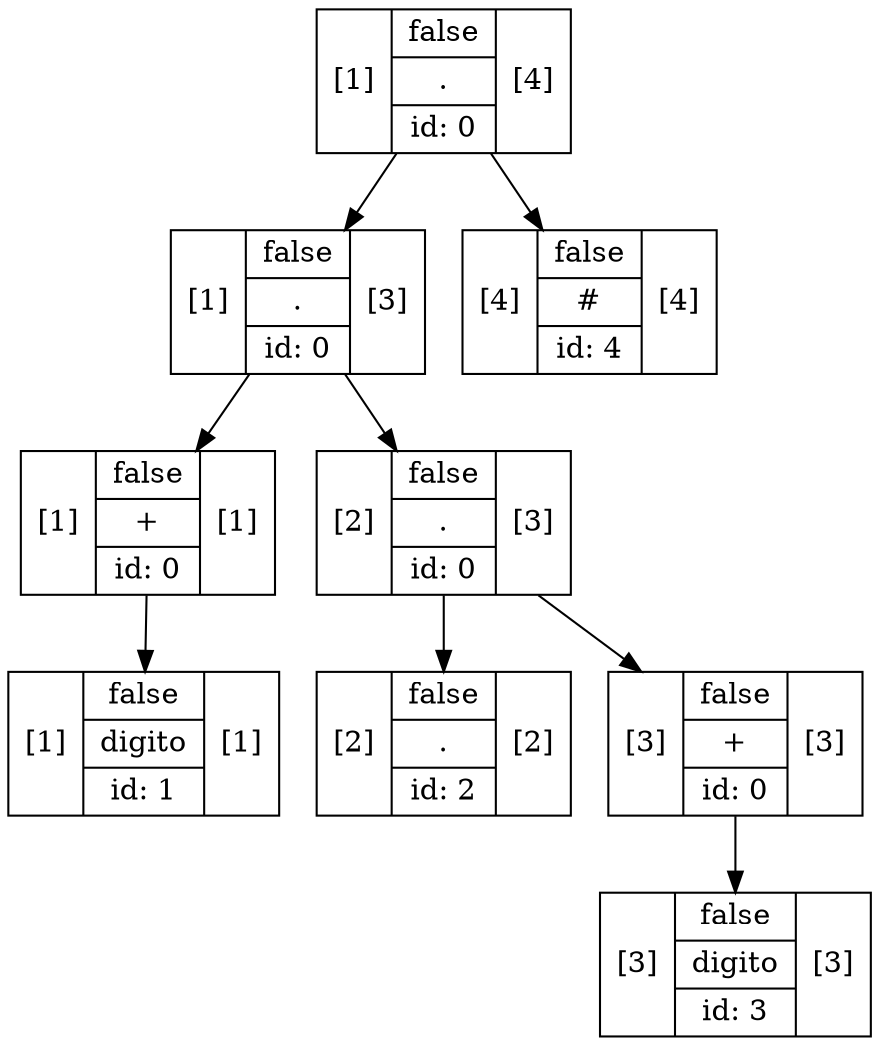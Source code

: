 digraph structs {
    node [shape=record];-65[label="[1]|{false|{.}|id: 0}|[4]"];
-64[label="[1]|{false|{.}|id: 0}|[3]"];
-61[label="[1]|{false|{+}|id: 0}|[1]"];
1[label="[1]|{false|{digito}|id: 1}|[1]"];
-64[label="[1]|{false|{.}|id: 0}|[3]"];
-63[label="[2]|{false|{.}|id: 0}|[3]"];
2[label="[2]|{false|{.}|id: 2}|[2]"];
-63[label="[2]|{false|{.}|id: 0}|[3]"];
-62[label="[3]|{false|{+}|id: 0}|[3]"];
3[label="[3]|{false|{digito}|id: 3}|[3]"];
-65[label="[1]|{false|{.}|id: 0}|[4]"];
4[label="[4]|{false|{#}|id: 4}|[4]"];
-65 -> -64;
-64 -> -61;
-61 -> 1;
-64 -> -63;
-63 -> 2;
-63 -> -62;
-62 -> 3;
-65 -> 4;

}